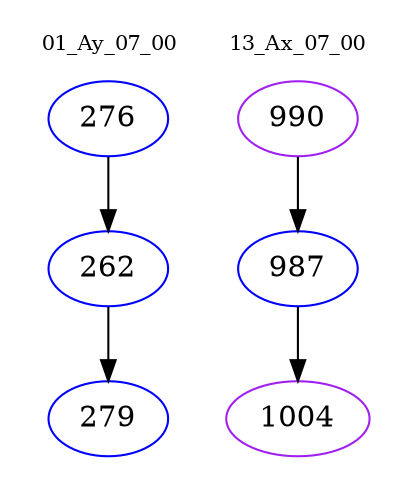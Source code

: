 digraph{
subgraph cluster_0 {
color = white
label = "01_Ay_07_00";
fontsize=10;
T0_276 [label="276", color="blue"]
T0_276 -> T0_262 [color="black"]
T0_262 [label="262", color="blue"]
T0_262 -> T0_279 [color="black"]
T0_279 [label="279", color="blue"]
}
subgraph cluster_1 {
color = white
label = "13_Ax_07_00";
fontsize=10;
T1_990 [label="990", color="purple"]
T1_990 -> T1_987 [color="black"]
T1_987 [label="987", color="blue"]
T1_987 -> T1_1004 [color="black"]
T1_1004 [label="1004", color="purple"]
}
}
